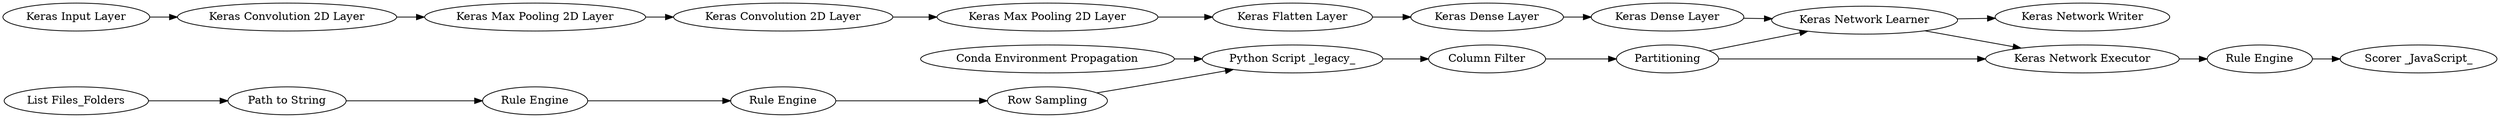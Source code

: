 digraph {
	"-19211631635105147_332" [label="Keras Input Layer"]
	"-19211631635105147_340" [label="Keras Dense Layer"]
	"-19211631635105147_344" [label="Keras Network Writer"]
	"-19211631635105147_343" [label="Scorer _JavaScript_"]
	"-19211631635105147_334" [label="Keras Max Pooling 2D Layer"]
	"-19211631635105147_2" [label="List Files_Folders"]
	"-19211631635105147_5" [label="Path to String"]
	"-19211631635105147_288" [label="Rule Engine"]
	"-19211631635105147_339" [label="Keras Dense Layer"]
	"-19211631635105147_345" [label="Conda Environment Propagation"]
	"-19211631635105147_342" [label="Keras Network Executor"]
	"-19211631635105147_335" [label="Keras Convolution 2D Layer"]
	"-19211631635105147_321" [label="Column Filter"]
	"-19211631635105147_338" [label="Keras Flatten Layer"]
	"-19211631635105147_337" [label="Keras Max Pooling 2D Layer"]
	"-19211631635105147_354" [label="Python Script _legacy_"]
	"-19211631635105147_319" [label="Rule Engine"]
	"-19211631635105147_333" [label="Keras Convolution 2D Layer"]
	"-19211631635105147_317" [label="Rule Engine"]
	"-19211631635105147_318" [label=Partitioning]
	"-19211631635105147_316" [label="Row Sampling"]
	"-19211631635105147_341" [label="Keras Network Learner"]
	"-19211631635105147_321" -> "-19211631635105147_318"
	"-19211631635105147_335" -> "-19211631635105147_337"
	"-19211631635105147_341" -> "-19211631635105147_342"
	"-19211631635105147_317" -> "-19211631635105147_316"
	"-19211631635105147_345" -> "-19211631635105147_354"
	"-19211631635105147_5" -> "-19211631635105147_288"
	"-19211631635105147_354" -> "-19211631635105147_321"
	"-19211631635105147_318" -> "-19211631635105147_341"
	"-19211631635105147_338" -> "-19211631635105147_339"
	"-19211631635105147_2" -> "-19211631635105147_5"
	"-19211631635105147_319" -> "-19211631635105147_343"
	"-19211631635105147_341" -> "-19211631635105147_344"
	"-19211631635105147_334" -> "-19211631635105147_335"
	"-19211631635105147_342" -> "-19211631635105147_319"
	"-19211631635105147_340" -> "-19211631635105147_341"
	"-19211631635105147_333" -> "-19211631635105147_334"
	"-19211631635105147_288" -> "-19211631635105147_317"
	"-19211631635105147_318" -> "-19211631635105147_342"
	"-19211631635105147_337" -> "-19211631635105147_338"
	"-19211631635105147_339" -> "-19211631635105147_340"
	"-19211631635105147_316" -> "-19211631635105147_354"
	"-19211631635105147_332" -> "-19211631635105147_333"
	rankdir=LR
}
